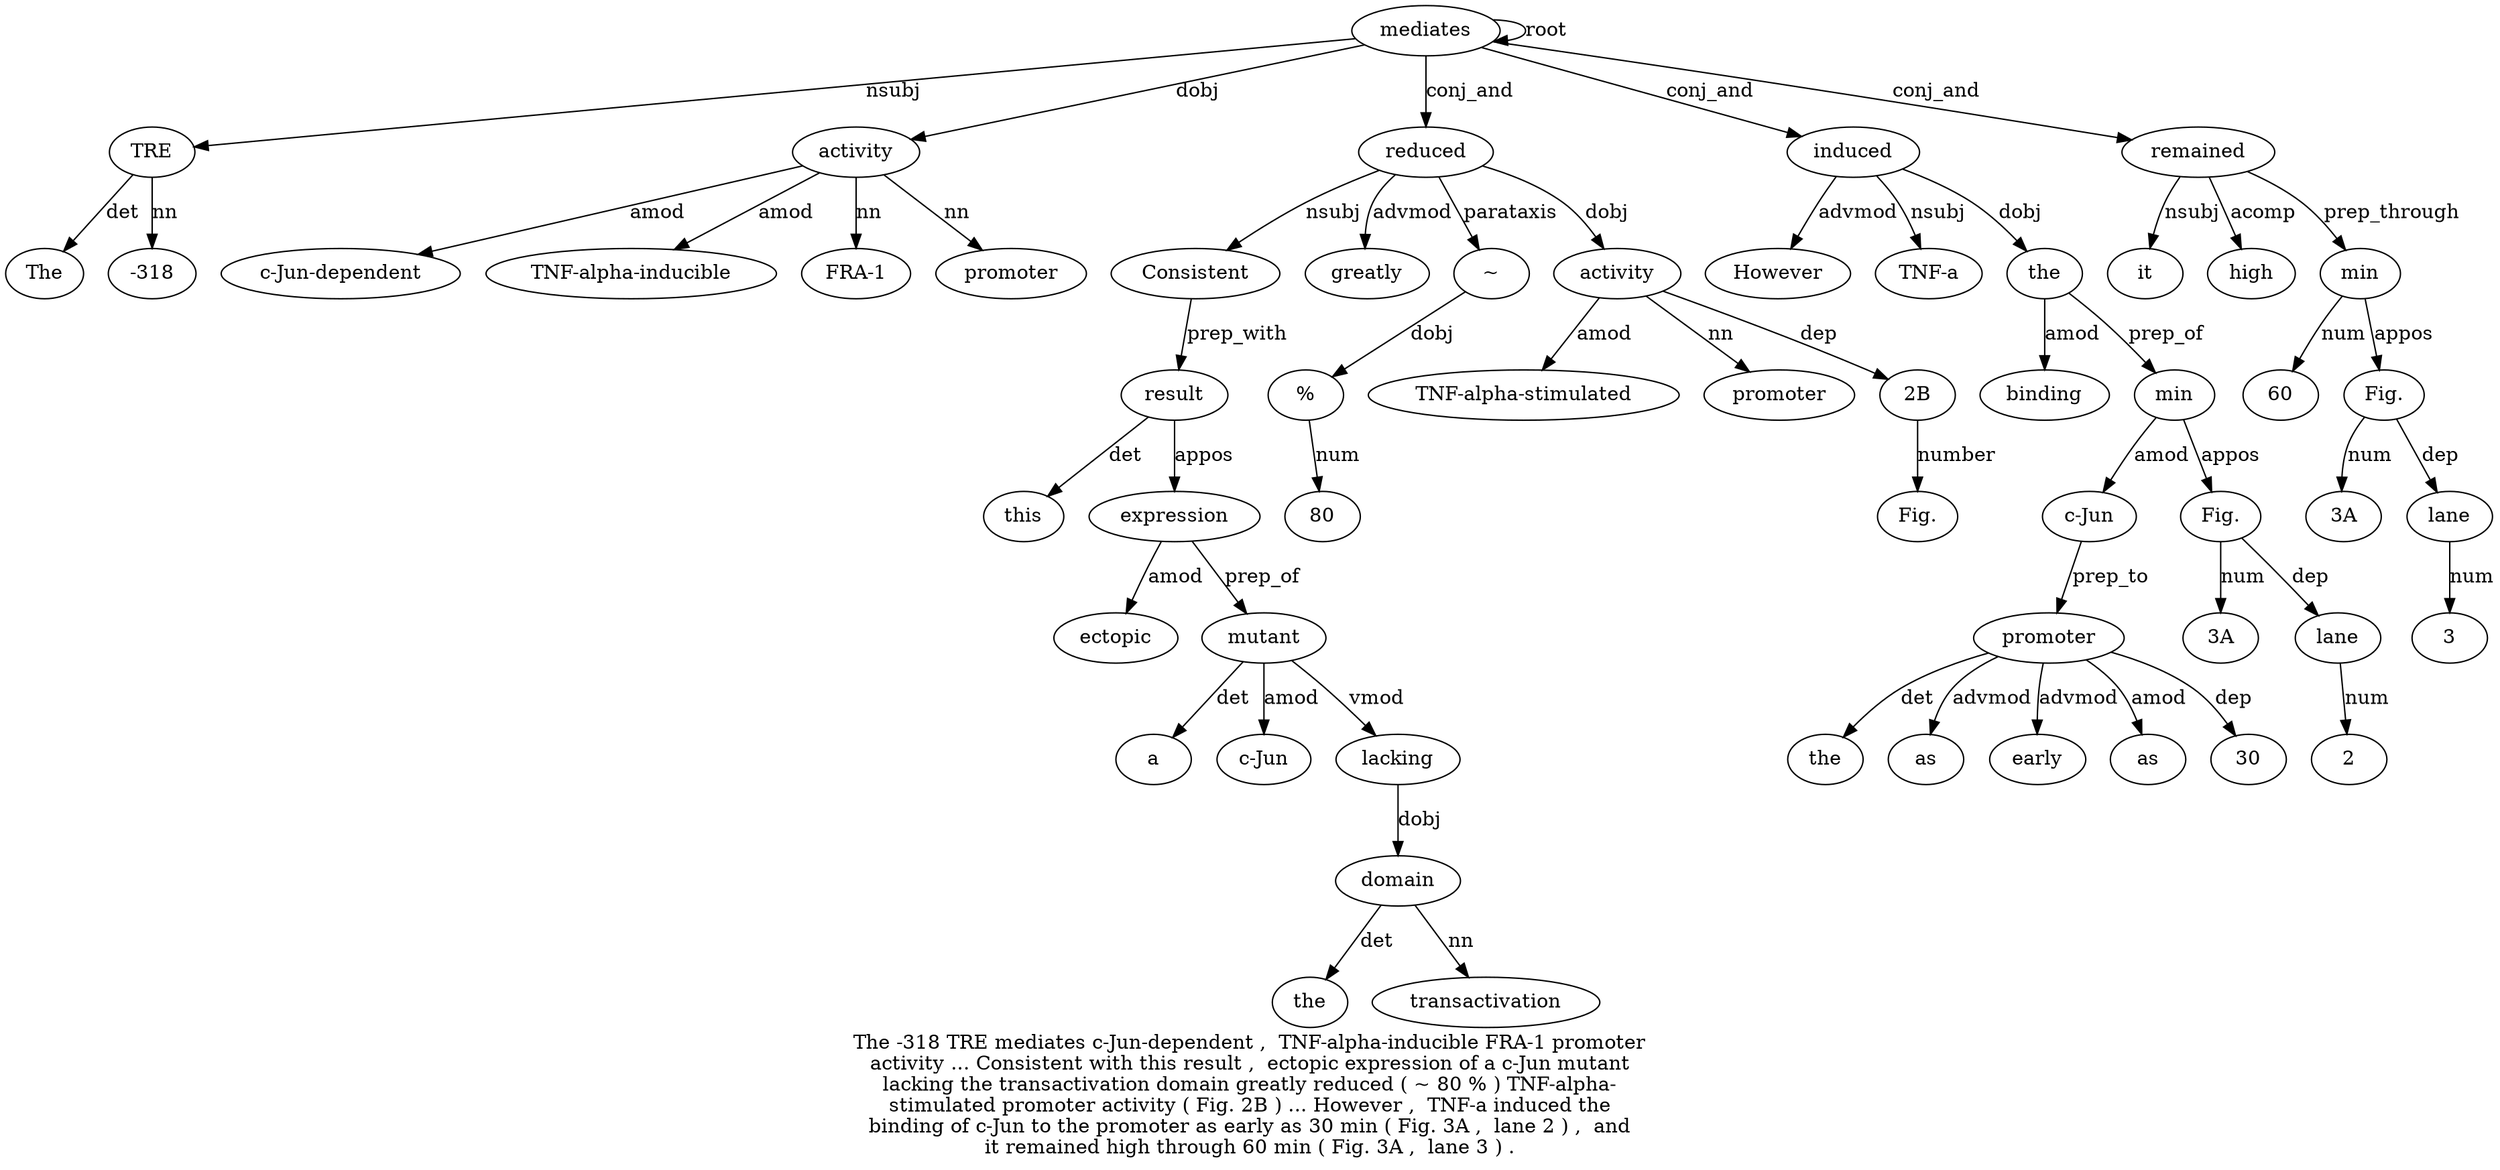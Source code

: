 digraph "The -318 TRE mediates c-Jun-dependent ,  TNF-alpha-inducible FRA-1 promoter activity ... Consistent with this result ,  ectopic expression of a c-Jun mutant lacking the transactivation domain greatly reduced ( ~ 80 % ) TNF-alpha-stimulated promoter activity ( Fig. 2B ) ... However ,  TNF-a induced the binding of c-Jun to the promoter as early as 30 min ( Fig. 3A ,  lane 2 ) ,  and it remained high through 60 min ( Fig. 3A ,  lane 3 ) ." {
label="The -318 TRE mediates c-Jun-dependent ,  TNF-alpha-inducible FRA-1 promoter
activity ... Consistent with this result ,  ectopic expression of a c-Jun mutant
lacking the transactivation domain greatly reduced ( ~ 80 % ) TNF-alpha-
stimulated promoter activity ( Fig. 2B ) ... However ,  TNF-a induced the
binding of c-Jun to the promoter as early as 30 min ( Fig. 3A ,  lane 2 ) ,  and
it remained high through 60 min ( Fig. 3A ,  lane 3 ) .";
TRE3 [style=filled, fillcolor=white, label=TRE];
The1 [style=filled, fillcolor=white, label=The];
TRE3 -> The1  [label=det];
"-3182" [style=filled, fillcolor=white, label="-318"];
TRE3 -> "-3182"  [label=nn];
mediates4 [style=filled, fillcolor=white, label=mediates];
mediates4 -> TRE3  [label=nsubj];
mediates4 -> mediates4  [label=root];
activity10 [style=filled, fillcolor=white, label=activity];
"c-Jun-dependent5" [style=filled, fillcolor=white, label="c-Jun-dependent"];
activity10 -> "c-Jun-dependent5"  [label=amod];
"TNF-alpha-inducible7" [style=filled, fillcolor=white, label="TNF-alpha-inducible"];
activity10 -> "TNF-alpha-inducible7"  [label=amod];
"FRA-18" [style=filled, fillcolor=white, label="FRA-1"];
activity10 -> "FRA-18"  [label=nn];
promoter9 [style=filled, fillcolor=white, label=promoter];
activity10 -> promoter9  [label=nn];
mediates4 -> activity10  [label=dobj];
reduced28 [style=filled, fillcolor=white, label=reduced];
Consistent12 [style=filled, fillcolor=white, label=Consistent];
reduced28 -> Consistent12  [label=nsubj];
result15 [style=filled, fillcolor=white, label=result];
this14 [style=filled, fillcolor=white, label=this];
result15 -> this14  [label=det];
Consistent12 -> result15  [label=prep_with];
expression18 [style=filled, fillcolor=white, label=expression];
ectopic17 [style=filled, fillcolor=white, label=ectopic];
expression18 -> ectopic17  [label=amod];
result15 -> expression18  [label=appos];
mutant22 [style=filled, fillcolor=white, label=mutant];
a20 [style=filled, fillcolor=white, label=a];
mutant22 -> a20  [label=det];
"c-Jun21" [style=filled, fillcolor=white, label="c-Jun"];
mutant22 -> "c-Jun21"  [label=amod];
expression18 -> mutant22  [label=prep_of];
lacking23 [style=filled, fillcolor=white, label=lacking];
mutant22 -> lacking23  [label=vmod];
domain26 [style=filled, fillcolor=white, label=domain];
the24 [style=filled, fillcolor=white, label=the];
domain26 -> the24  [label=det];
transactivation25 [style=filled, fillcolor=white, label=transactivation];
domain26 -> transactivation25  [label=nn];
lacking23 -> domain26  [label=dobj];
greatly27 [style=filled, fillcolor=white, label=greatly];
reduced28 -> greatly27  [label=advmod];
mediates4 -> reduced28  [label=conj_and];
"~30" [style=filled, fillcolor=white, label="~"];
reduced28 -> "~30"  [label=parataxis];
"%32" [style=filled, fillcolor=white, label="%"];
8031 [style=filled, fillcolor=white, label=80];
"%32" -> 8031  [label=num];
"~30" -> "%32"  [label=dobj];
activity36 [style=filled, fillcolor=white, label=activity];
"TNF-alpha-stimulated34" [style=filled, fillcolor=white, label="TNF-alpha-stimulated"];
activity36 -> "TNF-alpha-stimulated34"  [label=amod];
promoter35 [style=filled, fillcolor=white, label=promoter];
activity36 -> promoter35  [label=nn];
reduced28 -> activity36  [label=dobj];
"2B39" [style=filled, fillcolor=white, label="2B"];
"Fig.38" [style=filled, fillcolor=white, label="Fig."];
"2B39" -> "Fig.38"  [label=number];
activity36 -> "2B39"  [label=dep];
induced45 [style=filled, fillcolor=white, label=induced];
However42 [style=filled, fillcolor=white, label=However];
induced45 -> However42  [label=advmod];
"TNF-a44" [style=filled, fillcolor=white, label="TNF-a"];
induced45 -> "TNF-a44"  [label=nsubj];
mediates4 -> induced45  [label=conj_and];
the46 [style=filled, fillcolor=white, label=the];
induced45 -> the46  [label=dobj];
binding47 [style=filled, fillcolor=white, label=binding];
the46 -> binding47  [label=amod];
min57 [style=filled, fillcolor=white, label=min];
"c-Jun49" [style=filled, fillcolor=white, label="c-Jun"];
min57 -> "c-Jun49"  [label=amod];
promoter52 [style=filled, fillcolor=white, label=promoter];
the51 [style=filled, fillcolor=white, label=the];
promoter52 -> the51  [label=det];
"c-Jun49" -> promoter52  [label=prep_to];
as53 [style=filled, fillcolor=white, label=as];
promoter52 -> as53  [label=advmod];
early54 [style=filled, fillcolor=white, label=early];
promoter52 -> early54  [label=advmod];
as55 [style=filled, fillcolor=white, label=as];
promoter52 -> as55  [label=amod];
3056 [style=filled, fillcolor=white, label=30];
promoter52 -> 3056  [label=dep];
the46 -> min57  [label=prep_of];
"Fig.59" [style=filled, fillcolor=white, label="Fig."];
min57 -> "Fig.59"  [label=appos];
"3A60" [style=filled, fillcolor=white, label="3A"];
"Fig.59" -> "3A60"  [label=num];
lane62 [style=filled, fillcolor=white, label=lane];
"Fig.59" -> lane62  [label=dep];
263 [style=filled, fillcolor=white, label=2];
lane62 -> 263  [label=num];
remained68 [style=filled, fillcolor=white, label=remained];
it67 [style=filled, fillcolor=white, label=it];
remained68 -> it67  [label=nsubj];
mediates4 -> remained68  [label=conj_and];
high69 [style=filled, fillcolor=white, label=high];
remained68 -> high69  [label=acomp];
min72 [style=filled, fillcolor=white, label=min];
6071 [style=filled, fillcolor=white, label=60];
min72 -> 6071  [label=num];
remained68 -> min72  [label=prep_through];
"Fig.74" [style=filled, fillcolor=white, label="Fig."];
min72 -> "Fig.74"  [label=appos];
"3A75" [style=filled, fillcolor=white, label="3A"];
"Fig.74" -> "3A75"  [label=num];
lane77 [style=filled, fillcolor=white, label=lane];
"Fig.74" -> lane77  [label=dep];
378 [style=filled, fillcolor=white, label=3];
lane77 -> 378  [label=num];
}
